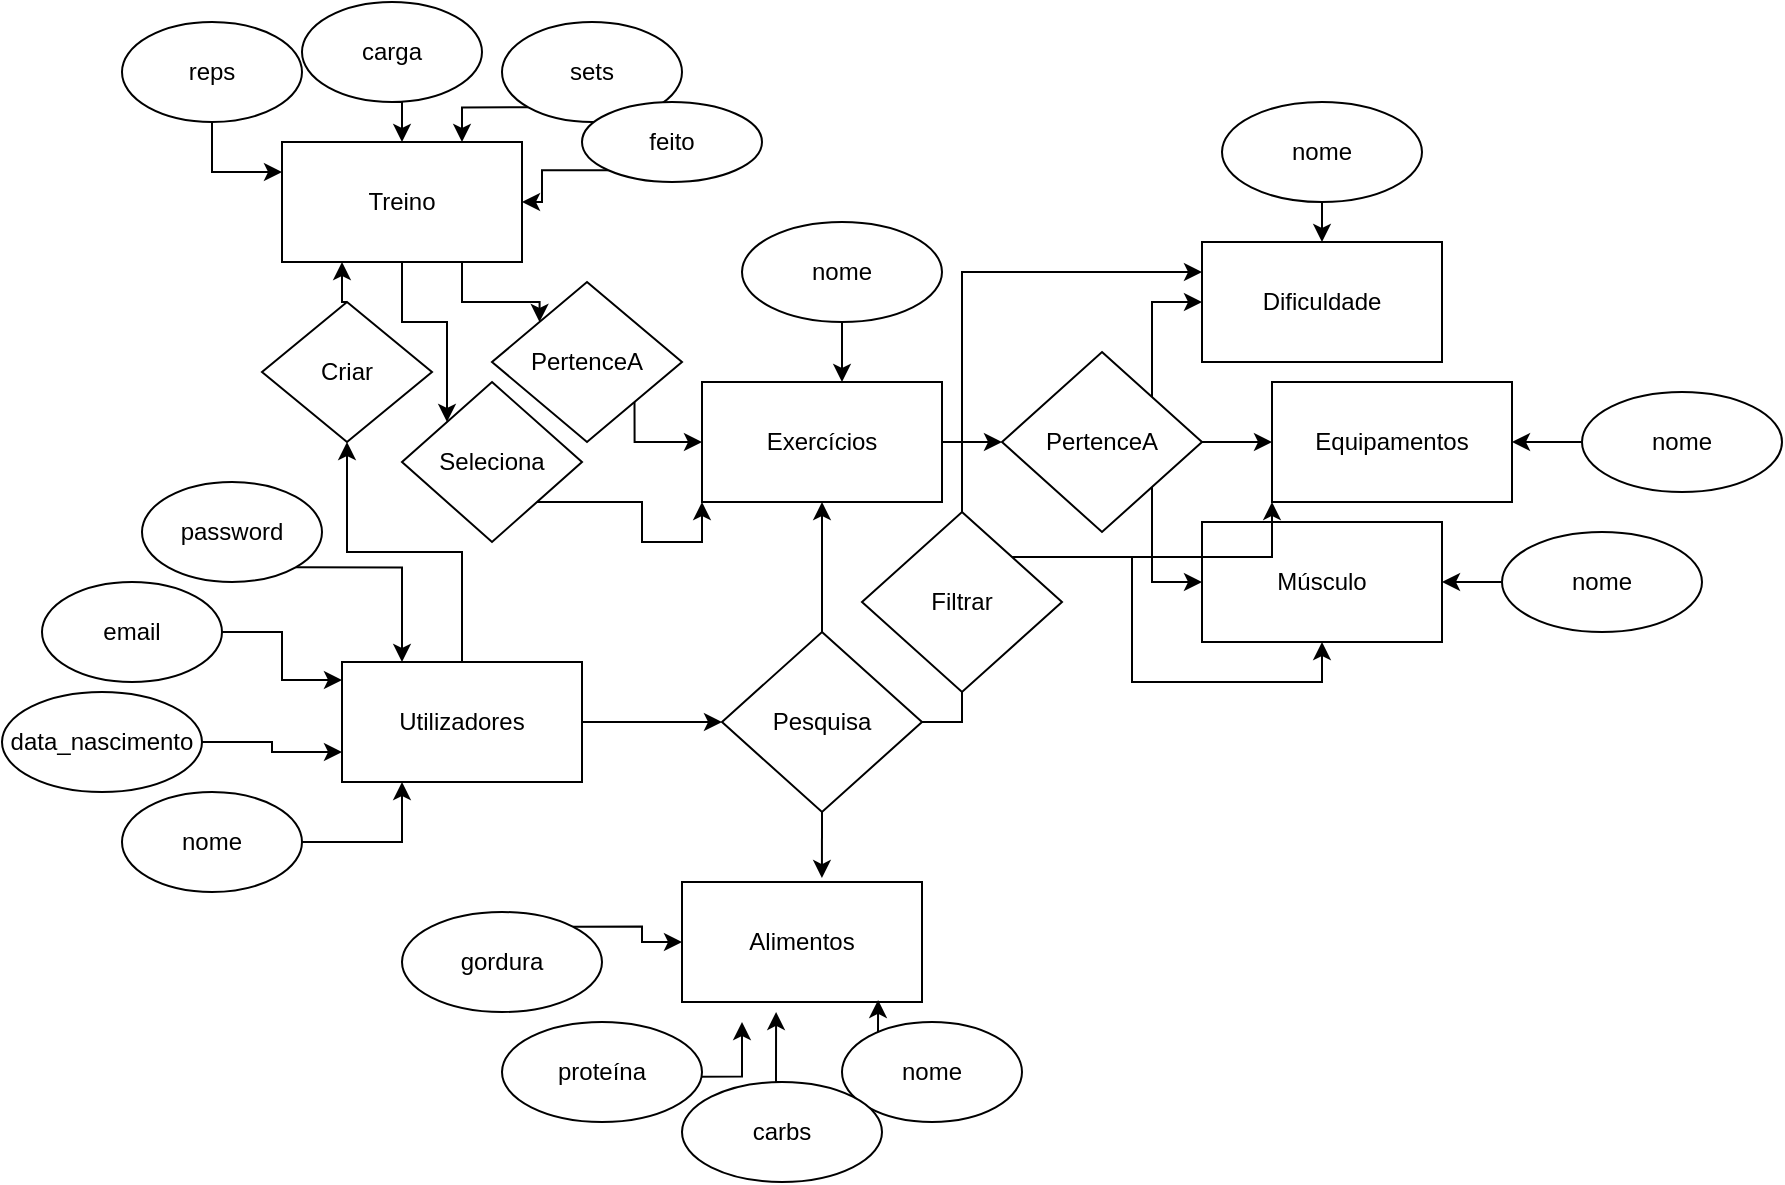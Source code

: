 <mxfile version="20.4.2" type="github">
  <diagram id="OvRkjSHBnXe3sDOmPrdE" name="Page-1">
    <mxGraphModel dx="1755" dy="809" grid="1" gridSize="10" guides="1" tooltips="1" connect="1" arrows="1" fold="1" page="0" pageScale="1" pageWidth="850" pageHeight="1100" math="0" shadow="0">
      <root>
        <mxCell id="0" />
        <mxCell id="1" parent="0" />
        <mxCell id="UN092_8002CTT36fUEtt-8" style="edgeStyle=orthogonalEdgeStyle;rounded=0;orthogonalLoop=1;jettySize=auto;html=1;exitX=1;exitY=0.5;exitDx=0;exitDy=0;" edge="1" parent="1" source="UN092_8002CTT36fUEtt-1" target="UN092_8002CTT36fUEtt-6">
          <mxGeometry relative="1" as="geometry" />
        </mxCell>
        <mxCell id="UN092_8002CTT36fUEtt-1" value="Exercícios" style="rounded=0;whiteSpace=wrap;html=1;" vertex="1" parent="1">
          <mxGeometry x="290" y="210" width="120" height="60" as="geometry" />
        </mxCell>
        <mxCell id="UN092_8002CTT36fUEtt-79" style="edgeStyle=orthogonalEdgeStyle;rounded=0;orthogonalLoop=1;jettySize=auto;html=1;exitX=0.5;exitY=0;exitDx=0;exitDy=0;entryX=0.5;entryY=1;entryDx=0;entryDy=0;" edge="1" parent="1" source="UN092_8002CTT36fUEtt-2" target="UN092_8002CTT36fUEtt-64">
          <mxGeometry relative="1" as="geometry" />
        </mxCell>
        <mxCell id="UN092_8002CTT36fUEtt-80" style="edgeStyle=orthogonalEdgeStyle;rounded=0;orthogonalLoop=1;jettySize=auto;html=1;exitX=1;exitY=0.5;exitDx=0;exitDy=0;entryX=0;entryY=0.5;entryDx=0;entryDy=0;" edge="1" parent="1" source="UN092_8002CTT36fUEtt-2" target="UN092_8002CTT36fUEtt-38">
          <mxGeometry relative="1" as="geometry" />
        </mxCell>
        <mxCell id="UN092_8002CTT36fUEtt-2" value="Utilizadores" style="rounded=0;whiteSpace=wrap;html=1;" vertex="1" parent="1">
          <mxGeometry x="110" y="350" width="120" height="60" as="geometry" />
        </mxCell>
        <mxCell id="UN092_8002CTT36fUEtt-3" value="Equipamentos" style="rounded=0;whiteSpace=wrap;html=1;" vertex="1" parent="1">
          <mxGeometry x="575" y="210" width="120" height="60" as="geometry" />
        </mxCell>
        <mxCell id="UN092_8002CTT36fUEtt-4" value="Dificuldade" style="rounded=0;whiteSpace=wrap;html=1;" vertex="1" parent="1">
          <mxGeometry x="540" y="140" width="120" height="60" as="geometry" />
        </mxCell>
        <mxCell id="UN092_8002CTT36fUEtt-5" value="Músculo" style="rounded=0;whiteSpace=wrap;html=1;" vertex="1" parent="1">
          <mxGeometry x="540" y="280" width="120" height="60" as="geometry" />
        </mxCell>
        <mxCell id="UN092_8002CTT36fUEtt-7" style="edgeStyle=orthogonalEdgeStyle;rounded=0;orthogonalLoop=1;jettySize=auto;html=1;exitX=1;exitY=0.5;exitDx=0;exitDy=0;" edge="1" parent="1" source="UN092_8002CTT36fUEtt-6" target="UN092_8002CTT36fUEtt-3">
          <mxGeometry relative="1" as="geometry" />
        </mxCell>
        <mxCell id="UN092_8002CTT36fUEtt-9" style="edgeStyle=orthogonalEdgeStyle;rounded=0;orthogonalLoop=1;jettySize=auto;html=1;exitX=1;exitY=1;exitDx=0;exitDy=0;entryX=0;entryY=0.5;entryDx=0;entryDy=0;" edge="1" parent="1" source="UN092_8002CTT36fUEtt-6" target="UN092_8002CTT36fUEtt-5">
          <mxGeometry relative="1" as="geometry" />
        </mxCell>
        <mxCell id="UN092_8002CTT36fUEtt-10" style="edgeStyle=orthogonalEdgeStyle;rounded=0;orthogonalLoop=1;jettySize=auto;html=1;exitX=1;exitY=0;exitDx=0;exitDy=0;entryX=0;entryY=0.5;entryDx=0;entryDy=0;" edge="1" parent="1" source="UN092_8002CTT36fUEtt-6" target="UN092_8002CTT36fUEtt-4">
          <mxGeometry relative="1" as="geometry" />
        </mxCell>
        <mxCell id="UN092_8002CTT36fUEtt-6" value="PertenceA" style="rhombus;whiteSpace=wrap;html=1;" vertex="1" parent="1">
          <mxGeometry x="440" y="195" width="100" height="90" as="geometry" />
        </mxCell>
        <mxCell id="UN092_8002CTT36fUEtt-61" style="edgeStyle=orthogonalEdgeStyle;rounded=0;orthogonalLoop=1;jettySize=auto;html=1;exitX=0.5;exitY=1;exitDx=0;exitDy=0;" edge="1" parent="1" source="UN092_8002CTT36fUEtt-13" target="UN092_8002CTT36fUEtt-1">
          <mxGeometry relative="1" as="geometry">
            <Array as="points">
              <mxPoint x="360" y="200" />
              <mxPoint x="360" y="200" />
            </Array>
          </mxGeometry>
        </mxCell>
        <mxCell id="UN092_8002CTT36fUEtt-13" value="nome" style="ellipse;whiteSpace=wrap;html=1;" vertex="1" parent="1">
          <mxGeometry x="310" y="130" width="100" height="50" as="geometry" />
        </mxCell>
        <mxCell id="UN092_8002CTT36fUEtt-28" style="edgeStyle=orthogonalEdgeStyle;rounded=0;orthogonalLoop=1;jettySize=auto;html=1;exitX=0.5;exitY=1;exitDx=0;exitDy=0;entryX=0.5;entryY=0;entryDx=0;entryDy=0;" edge="1" parent="1" source="UN092_8002CTT36fUEtt-15" target="UN092_8002CTT36fUEtt-4">
          <mxGeometry relative="1" as="geometry" />
        </mxCell>
        <mxCell id="UN092_8002CTT36fUEtt-15" value="nome" style="ellipse;whiteSpace=wrap;html=1;" vertex="1" parent="1">
          <mxGeometry x="550" y="70" width="100" height="50" as="geometry" />
        </mxCell>
        <mxCell id="UN092_8002CTT36fUEtt-60" style="edgeStyle=orthogonalEdgeStyle;rounded=0;orthogonalLoop=1;jettySize=auto;html=1;exitX=0;exitY=0.5;exitDx=0;exitDy=0;entryX=1;entryY=0.5;entryDx=0;entryDy=0;" edge="1" parent="1" target="UN092_8002CTT36fUEtt-3">
          <mxGeometry relative="1" as="geometry">
            <mxPoint x="730" y="240" as="sourcePoint" />
          </mxGeometry>
        </mxCell>
        <mxCell id="UN092_8002CTT36fUEtt-17" value="nome" style="ellipse;whiteSpace=wrap;html=1;" vertex="1" parent="1">
          <mxGeometry x="730" y="215" width="100" height="50" as="geometry" />
        </mxCell>
        <mxCell id="UN092_8002CTT36fUEtt-30" style="edgeStyle=orthogonalEdgeStyle;rounded=0;orthogonalLoop=1;jettySize=auto;html=1;exitX=0;exitY=0.5;exitDx=0;exitDy=0;" edge="1" parent="1" source="UN092_8002CTT36fUEtt-18" target="UN092_8002CTT36fUEtt-5">
          <mxGeometry relative="1" as="geometry" />
        </mxCell>
        <mxCell id="UN092_8002CTT36fUEtt-18" value="nome" style="ellipse;whiteSpace=wrap;html=1;" vertex="1" parent="1">
          <mxGeometry x="690" y="285" width="100" height="50" as="geometry" />
        </mxCell>
        <mxCell id="UN092_8002CTT36fUEtt-21" value="Alimentos" style="rounded=0;whiteSpace=wrap;html=1;" vertex="1" parent="1">
          <mxGeometry x="280" y="460" width="120" height="60" as="geometry" />
        </mxCell>
        <mxCell id="UN092_8002CTT36fUEtt-52" style="edgeStyle=orthogonalEdgeStyle;rounded=0;orthogonalLoop=1;jettySize=auto;html=1;exitX=0;exitY=0;exitDx=0;exitDy=0;entryX=0.817;entryY=0.983;entryDx=0;entryDy=0;entryPerimeter=0;" edge="1" parent="1" source="UN092_8002CTT36fUEtt-22" target="UN092_8002CTT36fUEtt-21">
          <mxGeometry relative="1" as="geometry" />
        </mxCell>
        <mxCell id="UN092_8002CTT36fUEtt-22" value="nome" style="ellipse;whiteSpace=wrap;html=1;" vertex="1" parent="1">
          <mxGeometry x="360" y="530" width="90" height="50" as="geometry" />
        </mxCell>
        <mxCell id="UN092_8002CTT36fUEtt-53" style="edgeStyle=orthogonalEdgeStyle;rounded=0;orthogonalLoop=1;jettySize=auto;html=1;exitX=1;exitY=0;exitDx=0;exitDy=0;" edge="1" parent="1">
          <mxGeometry relative="1" as="geometry">
            <mxPoint x="310" y="530" as="targetPoint" />
            <mxPoint x="285.355" y="557.322" as="sourcePoint" />
          </mxGeometry>
        </mxCell>
        <mxCell id="UN092_8002CTT36fUEtt-23" value="proteína" style="ellipse;whiteSpace=wrap;html=1;" vertex="1" parent="1">
          <mxGeometry x="190" y="530" width="100" height="50" as="geometry" />
        </mxCell>
        <mxCell id="UN092_8002CTT36fUEtt-50" style="edgeStyle=orthogonalEdgeStyle;rounded=0;orthogonalLoop=1;jettySize=auto;html=1;exitX=0.5;exitY=0;exitDx=0;exitDy=0;entryX=0.392;entryY=1.083;entryDx=0;entryDy=0;entryPerimeter=0;" edge="1" parent="1" source="UN092_8002CTT36fUEtt-24" target="UN092_8002CTT36fUEtt-21">
          <mxGeometry relative="1" as="geometry" />
        </mxCell>
        <mxCell id="UN092_8002CTT36fUEtt-24" value="carbs" style="ellipse;whiteSpace=wrap;html=1;" vertex="1" parent="1">
          <mxGeometry x="280" y="560" width="100" height="50" as="geometry" />
        </mxCell>
        <mxCell id="UN092_8002CTT36fUEtt-55" style="edgeStyle=orthogonalEdgeStyle;rounded=0;orthogonalLoop=1;jettySize=auto;html=1;exitX=1;exitY=0;exitDx=0;exitDy=0;entryX=0;entryY=0.5;entryDx=0;entryDy=0;" edge="1" parent="1" source="UN092_8002CTT36fUEtt-25" target="UN092_8002CTT36fUEtt-21">
          <mxGeometry relative="1" as="geometry" />
        </mxCell>
        <mxCell id="UN092_8002CTT36fUEtt-25" value="gordura" style="ellipse;whiteSpace=wrap;html=1;" vertex="1" parent="1">
          <mxGeometry x="140" y="475" width="100" height="50" as="geometry" />
        </mxCell>
        <mxCell id="UN092_8002CTT36fUEtt-41" style="edgeStyle=orthogonalEdgeStyle;rounded=0;orthogonalLoop=1;jettySize=auto;html=1;exitX=0.5;exitY=0;exitDx=0;exitDy=0;entryX=0.5;entryY=1;entryDx=0;entryDy=0;" edge="1" parent="1" source="UN092_8002CTT36fUEtt-38" target="UN092_8002CTT36fUEtt-1">
          <mxGeometry relative="1" as="geometry">
            <mxPoint x="350" y="280" as="targetPoint" />
          </mxGeometry>
        </mxCell>
        <mxCell id="UN092_8002CTT36fUEtt-51" style="edgeStyle=orthogonalEdgeStyle;rounded=0;orthogonalLoop=1;jettySize=auto;html=1;exitX=0.5;exitY=1;exitDx=0;exitDy=0;entryX=0.583;entryY=-0.033;entryDx=0;entryDy=0;entryPerimeter=0;" edge="1" parent="1" source="UN092_8002CTT36fUEtt-38" target="UN092_8002CTT36fUEtt-21">
          <mxGeometry relative="1" as="geometry" />
        </mxCell>
        <mxCell id="UN092_8002CTT36fUEtt-99" style="edgeStyle=orthogonalEdgeStyle;rounded=0;orthogonalLoop=1;jettySize=auto;html=1;exitX=1;exitY=0.5;exitDx=0;exitDy=0;entryX=0;entryY=0.5;entryDx=0;entryDy=0;" edge="1" parent="1" source="UN092_8002CTT36fUEtt-38" target="UN092_8002CTT36fUEtt-98">
          <mxGeometry relative="1" as="geometry" />
        </mxCell>
        <mxCell id="UN092_8002CTT36fUEtt-38" value="Pesquisa" style="rhombus;whiteSpace=wrap;html=1;" vertex="1" parent="1">
          <mxGeometry x="300" y="335" width="100" height="90" as="geometry" />
        </mxCell>
        <mxCell id="UN092_8002CTT36fUEtt-84" style="edgeStyle=orthogonalEdgeStyle;rounded=0;orthogonalLoop=1;jettySize=auto;html=1;exitX=1;exitY=0.5;exitDx=0;exitDy=0;entryX=0;entryY=0.75;entryDx=0;entryDy=0;" edge="1" parent="1" source="UN092_8002CTT36fUEtt-46" target="UN092_8002CTT36fUEtt-2">
          <mxGeometry relative="1" as="geometry" />
        </mxCell>
        <mxCell id="UN092_8002CTT36fUEtt-46" value="data_nascimento" style="ellipse;whiteSpace=wrap;html=1;" vertex="1" parent="1">
          <mxGeometry x="-60" y="365" width="100" height="50" as="geometry" />
        </mxCell>
        <mxCell id="UN092_8002CTT36fUEtt-83" style="edgeStyle=orthogonalEdgeStyle;rounded=0;orthogonalLoop=1;jettySize=auto;html=1;exitX=1;exitY=0.5;exitDx=0;exitDy=0;entryX=0;entryY=0.15;entryDx=0;entryDy=0;entryPerimeter=0;" edge="1" parent="1" source="UN092_8002CTT36fUEtt-48" target="UN092_8002CTT36fUEtt-2">
          <mxGeometry relative="1" as="geometry" />
        </mxCell>
        <mxCell id="UN092_8002CTT36fUEtt-48" value="email" style="ellipse;whiteSpace=wrap;html=1;" vertex="1" parent="1">
          <mxGeometry x="-40" y="310" width="90" height="50" as="geometry" />
        </mxCell>
        <mxCell id="UN092_8002CTT36fUEtt-81" style="edgeStyle=orthogonalEdgeStyle;rounded=0;orthogonalLoop=1;jettySize=auto;html=1;exitX=1;exitY=1;exitDx=0;exitDy=0;entryX=0.25;entryY=0;entryDx=0;entryDy=0;" edge="1" parent="1" source="UN092_8002CTT36fUEtt-56" target="UN092_8002CTT36fUEtt-2">
          <mxGeometry relative="1" as="geometry" />
        </mxCell>
        <mxCell id="UN092_8002CTT36fUEtt-56" value="password" style="ellipse;whiteSpace=wrap;html=1;" vertex="1" parent="1">
          <mxGeometry x="10" y="260" width="90" height="50" as="geometry" />
        </mxCell>
        <mxCell id="UN092_8002CTT36fUEtt-69" style="edgeStyle=orthogonalEdgeStyle;rounded=0;orthogonalLoop=1;jettySize=auto;html=1;exitX=0.75;exitY=1;exitDx=0;exitDy=0;entryX=0;entryY=0;entryDx=0;entryDy=0;" edge="1" parent="1" source="UN092_8002CTT36fUEtt-59" target="UN092_8002CTT36fUEtt-68">
          <mxGeometry relative="1" as="geometry" />
        </mxCell>
        <mxCell id="UN092_8002CTT36fUEtt-94" style="edgeStyle=orthogonalEdgeStyle;rounded=0;orthogonalLoop=1;jettySize=auto;html=1;exitX=0.5;exitY=1;exitDx=0;exitDy=0;entryX=0;entryY=0;entryDx=0;entryDy=0;" edge="1" parent="1" source="UN092_8002CTT36fUEtt-59" target="UN092_8002CTT36fUEtt-93">
          <mxGeometry relative="1" as="geometry" />
        </mxCell>
        <mxCell id="UN092_8002CTT36fUEtt-59" value="Treino" style="rounded=0;whiteSpace=wrap;html=1;" vertex="1" parent="1">
          <mxGeometry x="80" y="90" width="120" height="60" as="geometry" />
        </mxCell>
        <mxCell id="UN092_8002CTT36fUEtt-85" style="edgeStyle=orthogonalEdgeStyle;rounded=0;orthogonalLoop=1;jettySize=auto;html=1;exitX=1;exitY=0.5;exitDx=0;exitDy=0;entryX=0.25;entryY=1;entryDx=0;entryDy=0;" edge="1" parent="1" source="UN092_8002CTT36fUEtt-44" target="UN092_8002CTT36fUEtt-2">
          <mxGeometry relative="1" as="geometry" />
        </mxCell>
        <mxCell id="UN092_8002CTT36fUEtt-44" value="nome" style="ellipse;whiteSpace=wrap;html=1;" vertex="1" parent="1">
          <mxGeometry y="415" width="90" height="50" as="geometry" />
        </mxCell>
        <mxCell id="UN092_8002CTT36fUEtt-96" style="edgeStyle=orthogonalEdgeStyle;rounded=0;orthogonalLoop=1;jettySize=auto;html=1;exitX=0.5;exitY=0;exitDx=0;exitDy=0;entryX=0.25;entryY=1;entryDx=0;entryDy=0;" edge="1" parent="1" source="UN092_8002CTT36fUEtt-64" target="UN092_8002CTT36fUEtt-59">
          <mxGeometry relative="1" as="geometry" />
        </mxCell>
        <mxCell id="UN092_8002CTT36fUEtt-64" value="Criar" style="rhombus;whiteSpace=wrap;html=1;" vertex="1" parent="1">
          <mxGeometry x="70" y="170" width="85" height="70" as="geometry" />
        </mxCell>
        <mxCell id="UN092_8002CTT36fUEtt-109" style="edgeStyle=orthogonalEdgeStyle;rounded=0;orthogonalLoop=1;jettySize=auto;html=1;exitX=1;exitY=1;exitDx=0;exitDy=0;entryX=0;entryY=0.5;entryDx=0;entryDy=0;" edge="1" parent="1" source="UN092_8002CTT36fUEtt-68" target="UN092_8002CTT36fUEtt-1">
          <mxGeometry relative="1" as="geometry">
            <Array as="points">
              <mxPoint x="256" y="240" />
            </Array>
          </mxGeometry>
        </mxCell>
        <mxCell id="UN092_8002CTT36fUEtt-68" value="PertenceA" style="rhombus;whiteSpace=wrap;html=1;" vertex="1" parent="1">
          <mxGeometry x="185" y="160" width="95" height="80" as="geometry" />
        </mxCell>
        <mxCell id="UN092_8002CTT36fUEtt-77" style="edgeStyle=orthogonalEdgeStyle;rounded=0;orthogonalLoop=1;jettySize=auto;html=1;exitX=0.5;exitY=1;exitDx=0;exitDy=0;entryX=0;entryY=0.25;entryDx=0;entryDy=0;" edge="1" parent="1" source="UN092_8002CTT36fUEtt-72" target="UN092_8002CTT36fUEtt-59">
          <mxGeometry relative="1" as="geometry" />
        </mxCell>
        <mxCell id="UN092_8002CTT36fUEtt-72" value="reps" style="ellipse;whiteSpace=wrap;html=1;" vertex="1" parent="1">
          <mxGeometry y="30" width="90" height="50" as="geometry" />
        </mxCell>
        <mxCell id="UN092_8002CTT36fUEtt-76" style="edgeStyle=orthogonalEdgeStyle;rounded=0;orthogonalLoop=1;jettySize=auto;html=1;exitX=0.5;exitY=1;exitDx=0;exitDy=0;entryX=0.5;entryY=0;entryDx=0;entryDy=0;" edge="1" parent="1" source="UN092_8002CTT36fUEtt-73" target="UN092_8002CTT36fUEtt-59">
          <mxGeometry relative="1" as="geometry" />
        </mxCell>
        <mxCell id="UN092_8002CTT36fUEtt-73" value="carga" style="ellipse;whiteSpace=wrap;html=1;" vertex="1" parent="1">
          <mxGeometry x="90" y="20" width="90" height="50" as="geometry" />
        </mxCell>
        <mxCell id="UN092_8002CTT36fUEtt-75" style="edgeStyle=orthogonalEdgeStyle;rounded=0;orthogonalLoop=1;jettySize=auto;html=1;exitX=0;exitY=1;exitDx=0;exitDy=0;entryX=0.75;entryY=0;entryDx=0;entryDy=0;" edge="1" parent="1" source="UN092_8002CTT36fUEtt-74" target="UN092_8002CTT36fUEtt-59">
          <mxGeometry relative="1" as="geometry" />
        </mxCell>
        <mxCell id="UN092_8002CTT36fUEtt-74" value="sets" style="ellipse;whiteSpace=wrap;html=1;" vertex="1" parent="1">
          <mxGeometry x="190" y="30" width="90" height="50" as="geometry" />
        </mxCell>
        <mxCell id="UN092_8002CTT36fUEtt-92" style="edgeStyle=orthogonalEdgeStyle;rounded=0;orthogonalLoop=1;jettySize=auto;html=1;exitX=0;exitY=1;exitDx=0;exitDy=0;entryX=1;entryY=0.5;entryDx=0;entryDy=0;" edge="1" parent="1" source="UN092_8002CTT36fUEtt-88" target="UN092_8002CTT36fUEtt-59">
          <mxGeometry relative="1" as="geometry" />
        </mxCell>
        <mxCell id="UN092_8002CTT36fUEtt-88" value="feito" style="ellipse;whiteSpace=wrap;html=1;" vertex="1" parent="1">
          <mxGeometry x="230" y="70" width="90" height="40" as="geometry" />
        </mxCell>
        <mxCell id="UN092_8002CTT36fUEtt-95" style="edgeStyle=orthogonalEdgeStyle;rounded=0;orthogonalLoop=1;jettySize=auto;html=1;exitX=1;exitY=1;exitDx=0;exitDy=0;entryX=0;entryY=1;entryDx=0;entryDy=0;" edge="1" parent="1" source="UN092_8002CTT36fUEtt-93" target="UN092_8002CTT36fUEtt-1">
          <mxGeometry relative="1" as="geometry" />
        </mxCell>
        <mxCell id="UN092_8002CTT36fUEtt-93" value="Seleciona" style="rhombus;whiteSpace=wrap;html=1;" vertex="1" parent="1">
          <mxGeometry x="140" y="210" width="90" height="80" as="geometry" />
        </mxCell>
        <mxCell id="UN092_8002CTT36fUEtt-104" style="edgeStyle=orthogonalEdgeStyle;rounded=0;orthogonalLoop=1;jettySize=auto;html=1;exitX=1;exitY=0;exitDx=0;exitDy=0;entryX=0.5;entryY=1;entryDx=0;entryDy=0;" edge="1" parent="1" source="UN092_8002CTT36fUEtt-98" target="UN092_8002CTT36fUEtt-5">
          <mxGeometry relative="1" as="geometry" />
        </mxCell>
        <mxCell id="UN092_8002CTT36fUEtt-107" style="edgeStyle=orthogonalEdgeStyle;rounded=0;orthogonalLoop=1;jettySize=auto;html=1;exitX=0.5;exitY=0;exitDx=0;exitDy=0;entryX=0;entryY=0.25;entryDx=0;entryDy=0;" edge="1" parent="1" source="UN092_8002CTT36fUEtt-98" target="UN092_8002CTT36fUEtt-4">
          <mxGeometry relative="1" as="geometry" />
        </mxCell>
        <mxCell id="UN092_8002CTT36fUEtt-108" style="edgeStyle=orthogonalEdgeStyle;rounded=0;orthogonalLoop=1;jettySize=auto;html=1;exitX=1;exitY=0;exitDx=0;exitDy=0;entryX=0;entryY=1;entryDx=0;entryDy=0;" edge="1" parent="1" source="UN092_8002CTT36fUEtt-98" target="UN092_8002CTT36fUEtt-3">
          <mxGeometry relative="1" as="geometry" />
        </mxCell>
        <mxCell id="UN092_8002CTT36fUEtt-98" value="Filtrar" style="rhombus;whiteSpace=wrap;html=1;" vertex="1" parent="1">
          <mxGeometry x="370" y="275" width="100" height="90" as="geometry" />
        </mxCell>
      </root>
    </mxGraphModel>
  </diagram>
</mxfile>
